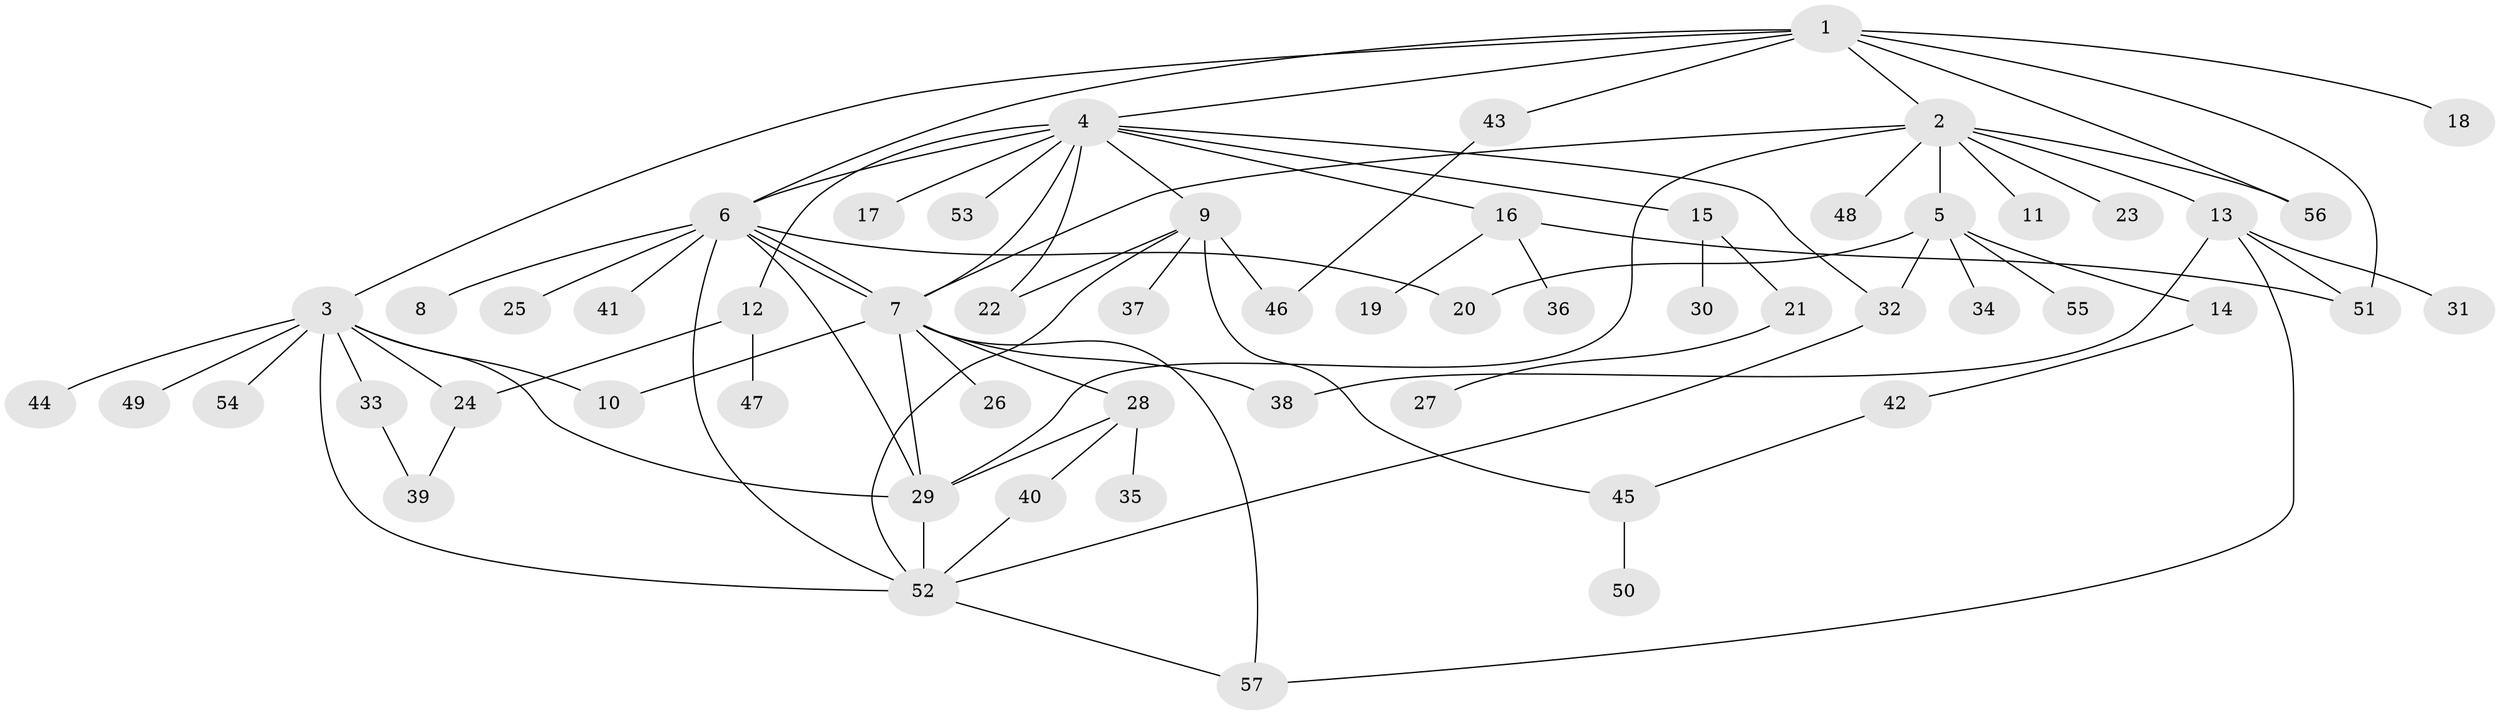 // coarse degree distribution, {8: 0.10256410256410256, 9: 0.02564102564102564, 6: 0.05128205128205128, 11: 0.02564102564102564, 5: 0.05128205128205128, 1: 0.4358974358974359, 2: 0.20512820512820512, 3: 0.07692307692307693, 4: 0.02564102564102564}
// Generated by graph-tools (version 1.1) at 2025/18/03/04/25 18:18:28]
// undirected, 57 vertices, 83 edges
graph export_dot {
graph [start="1"]
  node [color=gray90,style=filled];
  1;
  2;
  3;
  4;
  5;
  6;
  7;
  8;
  9;
  10;
  11;
  12;
  13;
  14;
  15;
  16;
  17;
  18;
  19;
  20;
  21;
  22;
  23;
  24;
  25;
  26;
  27;
  28;
  29;
  30;
  31;
  32;
  33;
  34;
  35;
  36;
  37;
  38;
  39;
  40;
  41;
  42;
  43;
  44;
  45;
  46;
  47;
  48;
  49;
  50;
  51;
  52;
  53;
  54;
  55;
  56;
  57;
  1 -- 2;
  1 -- 3;
  1 -- 4;
  1 -- 6;
  1 -- 18;
  1 -- 43;
  1 -- 51;
  1 -- 56;
  2 -- 5;
  2 -- 7;
  2 -- 11;
  2 -- 13;
  2 -- 23;
  2 -- 29;
  2 -- 48;
  2 -- 56;
  3 -- 10;
  3 -- 24;
  3 -- 29;
  3 -- 33;
  3 -- 44;
  3 -- 49;
  3 -- 52;
  3 -- 54;
  4 -- 6;
  4 -- 7;
  4 -- 9;
  4 -- 12;
  4 -- 15;
  4 -- 16;
  4 -- 17;
  4 -- 22;
  4 -- 32;
  4 -- 53;
  5 -- 14;
  5 -- 20;
  5 -- 32;
  5 -- 34;
  5 -- 55;
  6 -- 7;
  6 -- 7;
  6 -- 8;
  6 -- 20;
  6 -- 25;
  6 -- 29;
  6 -- 41;
  6 -- 52;
  7 -- 10;
  7 -- 26;
  7 -- 28;
  7 -- 29;
  7 -- 38;
  7 -- 57;
  9 -- 22;
  9 -- 37;
  9 -- 45;
  9 -- 46;
  9 -- 52;
  12 -- 24;
  12 -- 47;
  13 -- 31;
  13 -- 38;
  13 -- 51;
  13 -- 57;
  14 -- 42;
  15 -- 21;
  15 -- 30;
  16 -- 19;
  16 -- 36;
  16 -- 51;
  21 -- 27;
  24 -- 39;
  28 -- 29;
  28 -- 35;
  28 -- 40;
  29 -- 52;
  32 -- 52;
  33 -- 39;
  40 -- 52;
  42 -- 45;
  43 -- 46;
  45 -- 50;
  52 -- 57;
}

